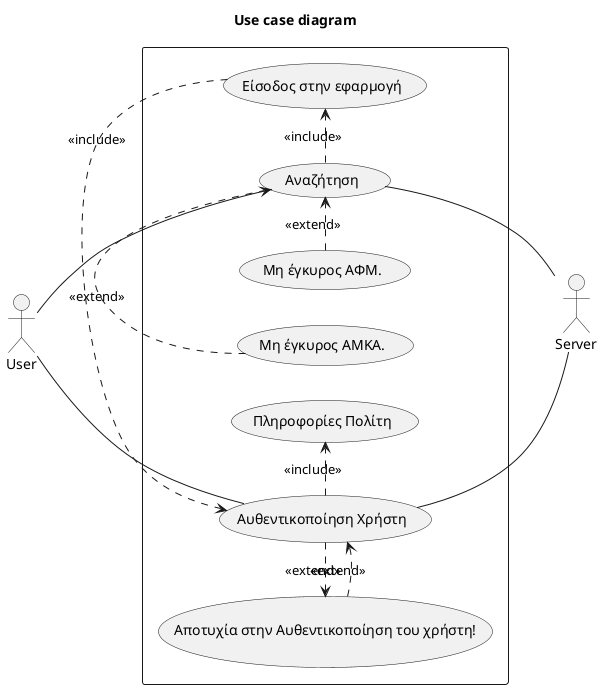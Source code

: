 @startuml

' skinparam handwritten true
' skinparam monochrome true
skinparam DefaultFontName GFS Didot
skinparam packageStyle rectangle
left to right direction

title Use case diagram

actor "User" as user
actor "Server" as server

rectangle {
	usecase "Αναζήτηση" as searchLogin
	usecase "Μη έγκυρος ΑΜΚΑ." as searchLoginErrorSSN
	usecase "Μη έγκυρος ΑΦΜ." as searchLoginErrorTRN
	usecase "Είσοδος στην εφαρμογή" as searchLoginSuccess
	usecase "Αυθεντικοποίηση Χρήστη" as taxisLogin
	usecase "Αποτυχία στην Αυθεντικοποίηση του χρήστη!" as taxisLoginError
	usecase "Πληροφορίες Πολίτη" as taxisLoginSuccess

	user -- searchLogin
	user -- taxisLogin
	searchLogin -- server
	taxisLogin -- server

	searchLogin .> searchLoginSuccess : <<include>>
	searchLoginErrorSSN .> searchLogin : <<extend>>
	searchLoginErrorTRN .> searchLogin : <<extend>>
	searchLoginSuccess .> taxisLogin : <<include>>
	taxisLogin .> taxisLoginError : <<extend>>
	taxisLoginError .> taxisLogin  : <<extend>>
	taxisLogin .> taxisLoginSuccess : <<include>>
}

@enduml
